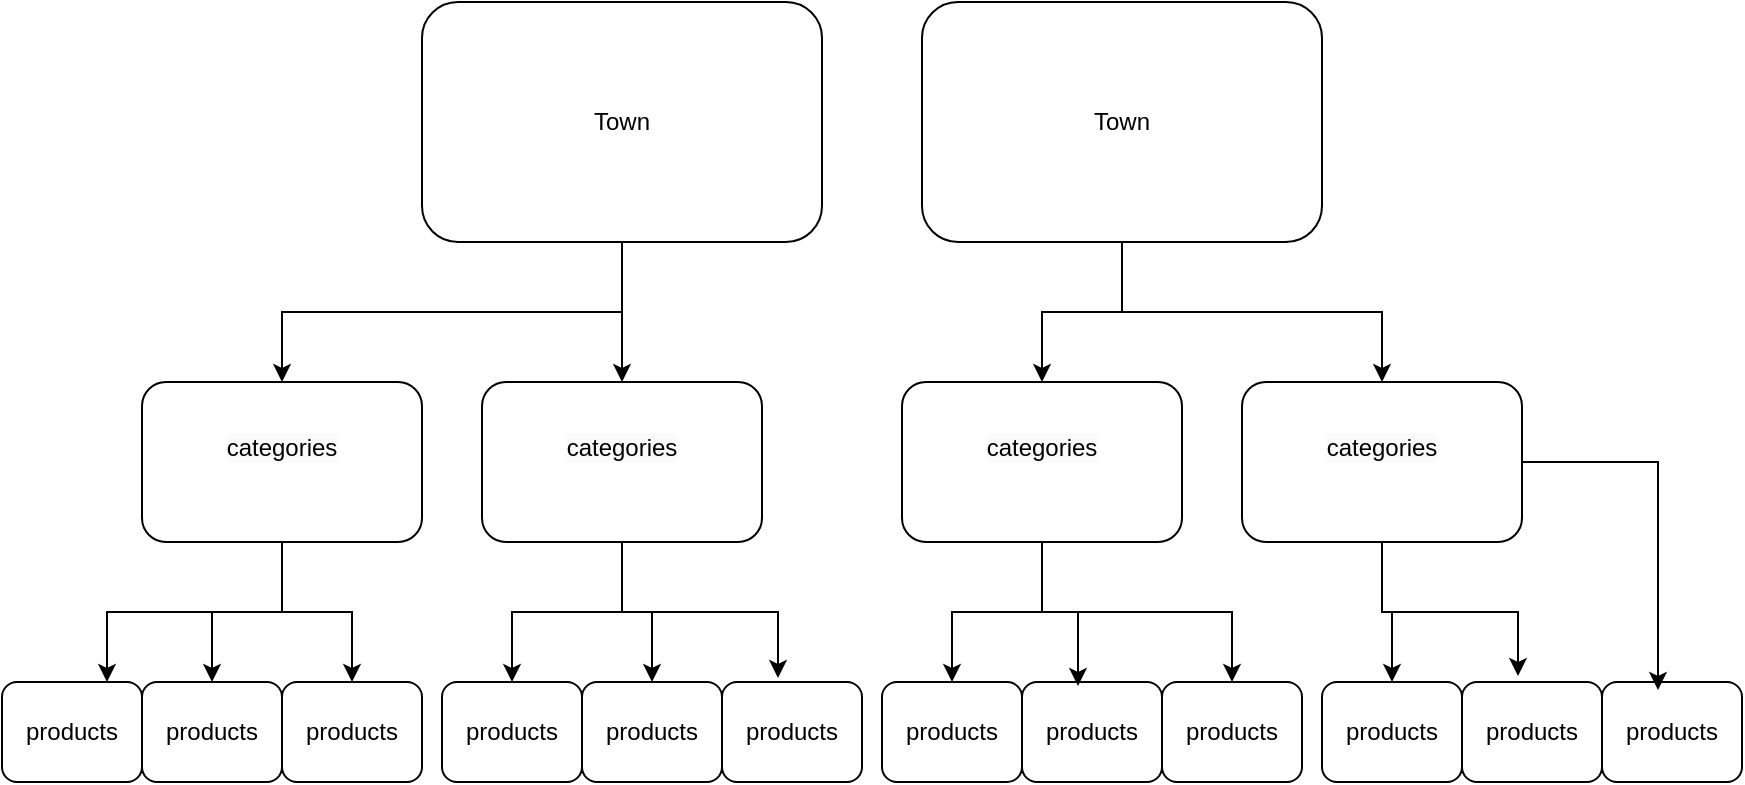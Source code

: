<mxfile version="24.7.7">
  <diagram name="Page-1" id="pZLYcIQd4PieBv3HOB3N">
    <mxGraphModel dx="1434" dy="765" grid="1" gridSize="10" guides="1" tooltips="1" connect="1" arrows="1" fold="1" page="1" pageScale="1" pageWidth="850" pageHeight="1100" math="0" shadow="0">
      <root>
        <mxCell id="0" />
        <mxCell id="1" parent="0" />
        <mxCell id="eg5AnFYm-MPcN6h97bqV-6" style="edgeStyle=orthogonalEdgeStyle;rounded=0;orthogonalLoop=1;jettySize=auto;html=1;entryX=0.5;entryY=0;entryDx=0;entryDy=0;" edge="1" parent="1" source="eg5AnFYm-MPcN6h97bqV-1" target="eg5AnFYm-MPcN6h97bqV-5">
          <mxGeometry relative="1" as="geometry" />
        </mxCell>
        <mxCell id="eg5AnFYm-MPcN6h97bqV-8" style="edgeStyle=orthogonalEdgeStyle;rounded=0;orthogonalLoop=1;jettySize=auto;html=1;" edge="1" parent="1" source="eg5AnFYm-MPcN6h97bqV-38" target="eg5AnFYm-MPcN6h97bqV-3">
          <mxGeometry relative="1" as="geometry" />
        </mxCell>
        <mxCell id="eg5AnFYm-MPcN6h97bqV-9" style="edgeStyle=orthogonalEdgeStyle;rounded=0;orthogonalLoop=1;jettySize=auto;html=1;entryX=0.5;entryY=0;entryDx=0;entryDy=0;" edge="1" parent="1" source="eg5AnFYm-MPcN6h97bqV-1" target="eg5AnFYm-MPcN6h97bqV-2">
          <mxGeometry relative="1" as="geometry" />
        </mxCell>
        <mxCell id="eg5AnFYm-MPcN6h97bqV-1" value="Town" style="rounded=1;whiteSpace=wrap;html=1;" vertex="1" parent="1">
          <mxGeometry x="220" y="30" width="200" height="120" as="geometry" />
        </mxCell>
        <mxCell id="eg5AnFYm-MPcN6h97bqV-24" style="edgeStyle=orthogonalEdgeStyle;rounded=0;orthogonalLoop=1;jettySize=auto;html=1;entryX=0.75;entryY=0;entryDx=0;entryDy=0;" edge="1" parent="1" source="eg5AnFYm-MPcN6h97bqV-2" target="eg5AnFYm-MPcN6h97bqV-10">
          <mxGeometry relative="1" as="geometry" />
        </mxCell>
        <mxCell id="eg5AnFYm-MPcN6h97bqV-25" style="edgeStyle=orthogonalEdgeStyle;rounded=0;orthogonalLoop=1;jettySize=auto;html=1;" edge="1" parent="1" source="eg5AnFYm-MPcN6h97bqV-2" target="eg5AnFYm-MPcN6h97bqV-14">
          <mxGeometry relative="1" as="geometry" />
        </mxCell>
        <mxCell id="eg5AnFYm-MPcN6h97bqV-26" style="edgeStyle=orthogonalEdgeStyle;rounded=0;orthogonalLoop=1;jettySize=auto;html=1;entryX=0.5;entryY=0;entryDx=0;entryDy=0;" edge="1" parent="1" source="eg5AnFYm-MPcN6h97bqV-2" target="eg5AnFYm-MPcN6h97bqV-13">
          <mxGeometry relative="1" as="geometry" />
        </mxCell>
        <mxCell id="eg5AnFYm-MPcN6h97bqV-2" value="&#xa;&lt;span style=&quot;color: rgb(0, 0, 0); font-family: Helvetica; font-size: 12px; font-style: normal; font-variant-ligatures: normal; font-variant-caps: normal; font-weight: 400; letter-spacing: normal; orphans: 2; text-align: center; text-indent: 0px; text-transform: none; widows: 2; word-spacing: 0px; -webkit-text-stroke-width: 0px; white-space: normal; background-color: rgb(251, 251, 251); text-decoration-thickness: initial; text-decoration-style: initial; text-decoration-color: initial; display: inline !important; float: none;&quot;&gt;categories&lt;/span&gt;&#xa;&#xa;" style="rounded=1;whiteSpace=wrap;html=1;" vertex="1" parent="1">
          <mxGeometry x="80" y="220" width="140" height="80" as="geometry" />
        </mxCell>
        <mxCell id="eg5AnFYm-MPcN6h97bqV-34" style="edgeStyle=orthogonalEdgeStyle;rounded=0;orthogonalLoop=1;jettySize=auto;html=1;entryX=0.5;entryY=0;entryDx=0;entryDy=0;" edge="1" parent="1" source="eg5AnFYm-MPcN6h97bqV-3" target="eg5AnFYm-MPcN6h97bqV-20">
          <mxGeometry relative="1" as="geometry" />
        </mxCell>
        <mxCell id="eg5AnFYm-MPcN6h97bqV-3" value="&#xa;&lt;span style=&quot;color: rgb(0, 0, 0); font-family: Helvetica; font-size: 12px; font-style: normal; font-variant-ligatures: normal; font-variant-caps: normal; font-weight: 400; letter-spacing: normal; orphans: 2; text-align: center; text-indent: 0px; text-transform: none; widows: 2; word-spacing: 0px; -webkit-text-stroke-width: 0px; white-space: normal; background-color: rgb(251, 251, 251); text-decoration-thickness: initial; text-decoration-style: initial; text-decoration-color: initial; display: inline !important; float: none;&quot;&gt;categories&lt;/span&gt;&#xa;&#xa;" style="rounded=1;whiteSpace=wrap;html=1;" vertex="1" parent="1">
          <mxGeometry x="630" y="220" width="140" height="80" as="geometry" />
        </mxCell>
        <mxCell id="eg5AnFYm-MPcN6h97bqV-32" style="edgeStyle=orthogonalEdgeStyle;rounded=0;orthogonalLoop=1;jettySize=auto;html=1;entryX=0.5;entryY=0;entryDx=0;entryDy=0;" edge="1" parent="1" source="eg5AnFYm-MPcN6h97bqV-4" target="eg5AnFYm-MPcN6h97bqV-16">
          <mxGeometry relative="1" as="geometry" />
        </mxCell>
        <mxCell id="eg5AnFYm-MPcN6h97bqV-33" style="edgeStyle=orthogonalEdgeStyle;rounded=0;orthogonalLoop=1;jettySize=auto;html=1;entryX=0.5;entryY=0;entryDx=0;entryDy=0;" edge="1" parent="1" source="eg5AnFYm-MPcN6h97bqV-4" target="eg5AnFYm-MPcN6h97bqV-17">
          <mxGeometry relative="1" as="geometry" />
        </mxCell>
        <mxCell id="eg5AnFYm-MPcN6h97bqV-4" value="&#xa;&lt;span style=&quot;color: rgb(0, 0, 0); font-family: Helvetica; font-size: 12px; font-style: normal; font-variant-ligatures: normal; font-variant-caps: normal; font-weight: 400; letter-spacing: normal; orphans: 2; text-align: center; text-indent: 0px; text-transform: none; widows: 2; word-spacing: 0px; -webkit-text-stroke-width: 0px; white-space: normal; background-color: rgb(251, 251, 251); text-decoration-thickness: initial; text-decoration-style: initial; text-decoration-color: initial; display: inline !important; float: none;&quot;&gt;categories&lt;/span&gt;&#xa;&#xa;" style="rounded=1;whiteSpace=wrap;html=1;" vertex="1" parent="1">
          <mxGeometry x="460" y="220" width="140" height="80" as="geometry" />
        </mxCell>
        <mxCell id="eg5AnFYm-MPcN6h97bqV-27" style="edgeStyle=orthogonalEdgeStyle;rounded=0;orthogonalLoop=1;jettySize=auto;html=1;" edge="1" parent="1" source="eg5AnFYm-MPcN6h97bqV-5" target="eg5AnFYm-MPcN6h97bqV-12">
          <mxGeometry relative="1" as="geometry" />
        </mxCell>
        <mxCell id="eg5AnFYm-MPcN6h97bqV-29" style="edgeStyle=orthogonalEdgeStyle;rounded=0;orthogonalLoop=1;jettySize=auto;html=1;entryX=0.5;entryY=0;entryDx=0;entryDy=0;" edge="1" parent="1" source="eg5AnFYm-MPcN6h97bqV-5" target="eg5AnFYm-MPcN6h97bqV-11">
          <mxGeometry relative="1" as="geometry" />
        </mxCell>
        <mxCell id="eg5AnFYm-MPcN6h97bqV-5" value="&#xa;&lt;span style=&quot;color: rgb(0, 0, 0); font-family: Helvetica; font-size: 12px; font-style: normal; font-variant-ligatures: normal; font-variant-caps: normal; font-weight: 400; letter-spacing: normal; orphans: 2; text-align: center; text-indent: 0px; text-transform: none; widows: 2; word-spacing: 0px; -webkit-text-stroke-width: 0px; white-space: normal; background-color: rgb(251, 251, 251); text-decoration-thickness: initial; text-decoration-style: initial; text-decoration-color: initial; display: inline !important; float: none;&quot;&gt;categories&lt;/span&gt;&#xa;&#xa;" style="rounded=1;whiteSpace=wrap;html=1;" vertex="1" parent="1">
          <mxGeometry x="250" y="220" width="140" height="80" as="geometry" />
        </mxCell>
        <mxCell id="eg5AnFYm-MPcN6h97bqV-10" value="products" style="rounded=1;whiteSpace=wrap;html=1;" vertex="1" parent="1">
          <mxGeometry x="10" y="370" width="70" height="50" as="geometry" />
        </mxCell>
        <mxCell id="eg5AnFYm-MPcN6h97bqV-11" value="products" style="rounded=1;whiteSpace=wrap;html=1;" vertex="1" parent="1">
          <mxGeometry x="300" y="370" width="70" height="50" as="geometry" />
        </mxCell>
        <mxCell id="eg5AnFYm-MPcN6h97bqV-12" value="products" style="rounded=1;whiteSpace=wrap;html=1;" vertex="1" parent="1">
          <mxGeometry x="230" y="370" width="70" height="50" as="geometry" />
        </mxCell>
        <mxCell id="eg5AnFYm-MPcN6h97bqV-13" value="products" style="rounded=1;whiteSpace=wrap;html=1;" vertex="1" parent="1">
          <mxGeometry x="150" y="370" width="70" height="50" as="geometry" />
        </mxCell>
        <mxCell id="eg5AnFYm-MPcN6h97bqV-14" value="products" style="rounded=1;whiteSpace=wrap;html=1;" vertex="1" parent="1">
          <mxGeometry x="80" y="370" width="70" height="50" as="geometry" />
        </mxCell>
        <mxCell id="eg5AnFYm-MPcN6h97bqV-15" value="products" style="rounded=1;whiteSpace=wrap;html=1;" vertex="1" parent="1">
          <mxGeometry x="370" y="370" width="70" height="50" as="geometry" />
        </mxCell>
        <mxCell id="eg5AnFYm-MPcN6h97bqV-16" value="products" style="rounded=1;whiteSpace=wrap;html=1;" vertex="1" parent="1">
          <mxGeometry x="450" y="370" width="70" height="50" as="geometry" />
        </mxCell>
        <mxCell id="eg5AnFYm-MPcN6h97bqV-17" value="products" style="rounded=1;whiteSpace=wrap;html=1;" vertex="1" parent="1">
          <mxGeometry x="590" y="370" width="70" height="50" as="geometry" />
        </mxCell>
        <mxCell id="eg5AnFYm-MPcN6h97bqV-18" value="products" style="rounded=1;whiteSpace=wrap;html=1;" vertex="1" parent="1">
          <mxGeometry x="520" y="370" width="70" height="50" as="geometry" />
        </mxCell>
        <mxCell id="eg5AnFYm-MPcN6h97bqV-20" value="products" style="rounded=1;whiteSpace=wrap;html=1;" vertex="1" parent="1">
          <mxGeometry x="670" y="370" width="70" height="50" as="geometry" />
        </mxCell>
        <mxCell id="eg5AnFYm-MPcN6h97bqV-21" value="products" style="rounded=1;whiteSpace=wrap;html=1;" vertex="1" parent="1">
          <mxGeometry x="810" y="370" width="70" height="50" as="geometry" />
        </mxCell>
        <mxCell id="eg5AnFYm-MPcN6h97bqV-22" value="products" style="rounded=1;whiteSpace=wrap;html=1;" vertex="1" parent="1">
          <mxGeometry x="740" y="370" width="70" height="50" as="geometry" />
        </mxCell>
        <mxCell id="eg5AnFYm-MPcN6h97bqV-30" style="edgeStyle=orthogonalEdgeStyle;rounded=0;orthogonalLoop=1;jettySize=auto;html=1;entryX=0.4;entryY=-0.04;entryDx=0;entryDy=0;entryPerimeter=0;" edge="1" parent="1" source="eg5AnFYm-MPcN6h97bqV-5" target="eg5AnFYm-MPcN6h97bqV-15">
          <mxGeometry relative="1" as="geometry" />
        </mxCell>
        <mxCell id="eg5AnFYm-MPcN6h97bqV-31" style="edgeStyle=orthogonalEdgeStyle;rounded=0;orthogonalLoop=1;jettySize=auto;html=1;entryX=0.4;entryY=0.04;entryDx=0;entryDy=0;entryPerimeter=0;" edge="1" parent="1" source="eg5AnFYm-MPcN6h97bqV-4" target="eg5AnFYm-MPcN6h97bqV-18">
          <mxGeometry relative="1" as="geometry" />
        </mxCell>
        <mxCell id="eg5AnFYm-MPcN6h97bqV-36" style="edgeStyle=orthogonalEdgeStyle;rounded=0;orthogonalLoop=1;jettySize=auto;html=1;entryX=0.4;entryY=-0.06;entryDx=0;entryDy=0;entryPerimeter=0;" edge="1" parent="1" source="eg5AnFYm-MPcN6h97bqV-3" target="eg5AnFYm-MPcN6h97bqV-22">
          <mxGeometry relative="1" as="geometry" />
        </mxCell>
        <mxCell id="eg5AnFYm-MPcN6h97bqV-37" style="edgeStyle=orthogonalEdgeStyle;rounded=0;orthogonalLoop=1;jettySize=auto;html=1;entryX=0.4;entryY=0.08;entryDx=0;entryDy=0;entryPerimeter=0;" edge="1" parent="1" source="eg5AnFYm-MPcN6h97bqV-3" target="eg5AnFYm-MPcN6h97bqV-21">
          <mxGeometry relative="1" as="geometry" />
        </mxCell>
        <mxCell id="eg5AnFYm-MPcN6h97bqV-41" style="edgeStyle=orthogonalEdgeStyle;rounded=0;orthogonalLoop=1;jettySize=auto;html=1;entryX=0.5;entryY=0;entryDx=0;entryDy=0;" edge="1" parent="1" source="eg5AnFYm-MPcN6h97bqV-38" target="eg5AnFYm-MPcN6h97bqV-4">
          <mxGeometry relative="1" as="geometry" />
        </mxCell>
        <mxCell id="eg5AnFYm-MPcN6h97bqV-38" value="Town" style="rounded=1;whiteSpace=wrap;html=1;" vertex="1" parent="1">
          <mxGeometry x="470" y="30" width="200" height="120" as="geometry" />
        </mxCell>
      </root>
    </mxGraphModel>
  </diagram>
</mxfile>
